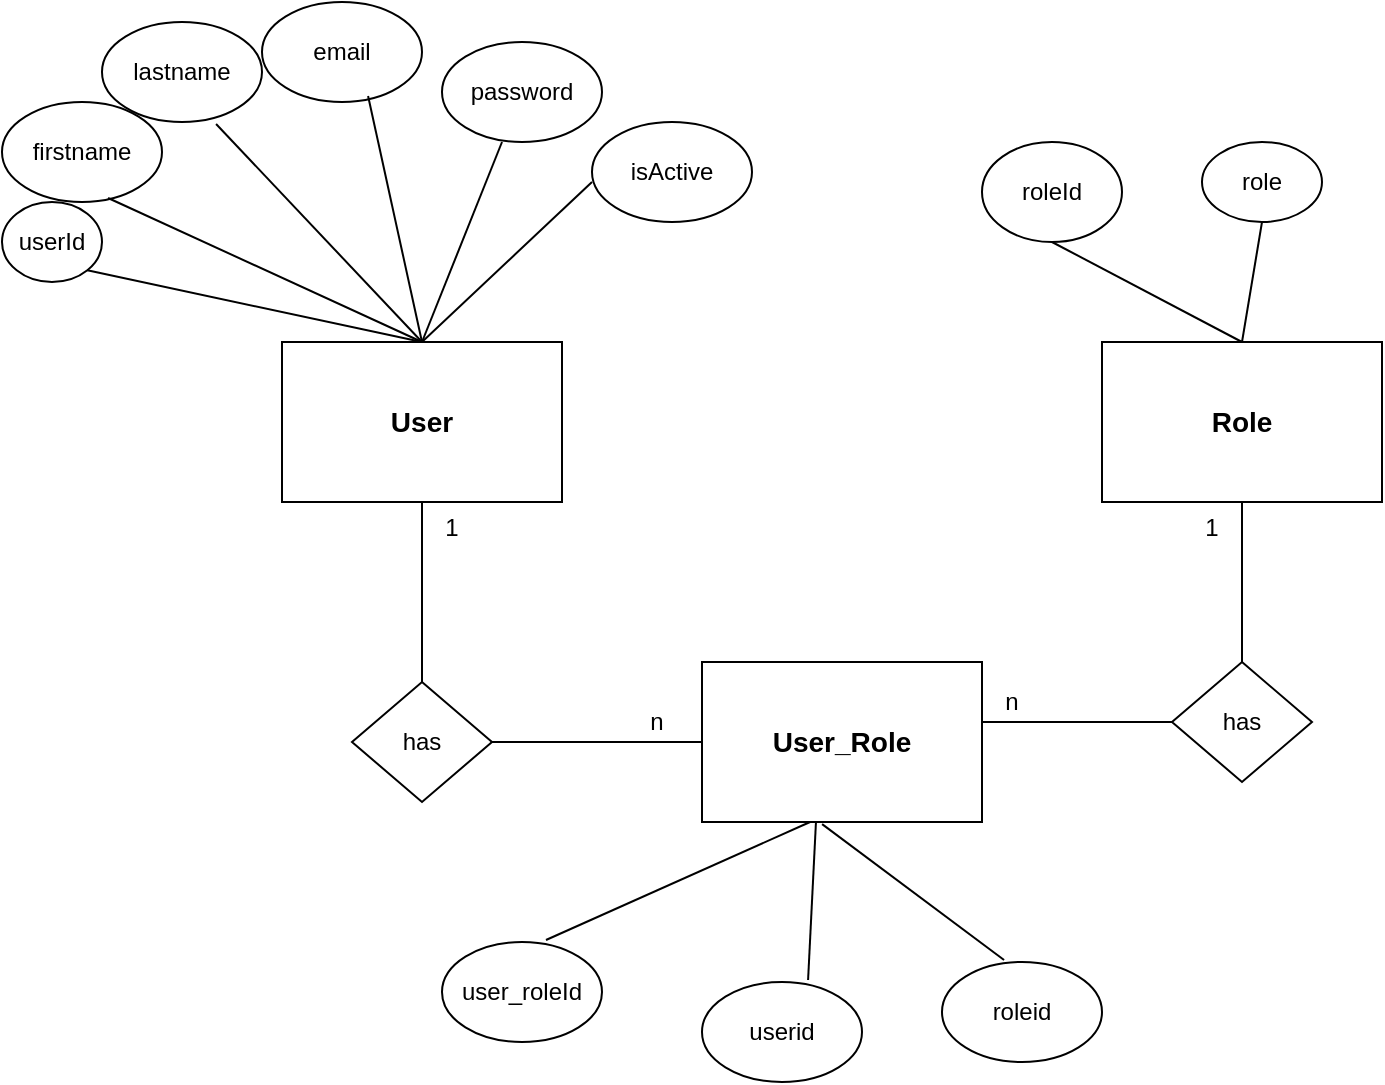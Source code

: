 <mxfile version="22.1.21" type="device">
  <diagram id="R2lEEEUBdFMjLlhIrx00" name="Page-1">
    <mxGraphModel dx="880" dy="468" grid="1" gridSize="10" guides="1" tooltips="1" connect="1" arrows="1" fold="1" page="1" pageScale="1" pageWidth="850" pageHeight="1100" math="0" shadow="0" extFonts="Permanent Marker^https://fonts.googleapis.com/css?family=Permanent+Marker">
      <root>
        <mxCell id="0" />
        <mxCell id="1" parent="0" />
        <mxCell id="hOizPuGYcCMCCfXTsmqX-1" value="&lt;b&gt;&lt;font style=&quot;font-size: 14px;&quot;&gt;User&lt;/font&gt;&lt;/b&gt;" style="rounded=0;whiteSpace=wrap;html=1;" vertex="1" parent="1">
          <mxGeometry x="230" y="180" width="140" height="80" as="geometry" />
        </mxCell>
        <mxCell id="hOizPuGYcCMCCfXTsmqX-2" value="userId" style="ellipse;whiteSpace=wrap;html=1;" vertex="1" parent="1">
          <mxGeometry x="90" y="110" width="50" height="40" as="geometry" />
        </mxCell>
        <mxCell id="hOizPuGYcCMCCfXTsmqX-3" value="firstname" style="ellipse;whiteSpace=wrap;html=1;" vertex="1" parent="1">
          <mxGeometry x="90" y="60" width="80" height="50" as="geometry" />
        </mxCell>
        <mxCell id="hOizPuGYcCMCCfXTsmqX-4" value="lastname" style="ellipse;whiteSpace=wrap;html=1;" vertex="1" parent="1">
          <mxGeometry x="140" y="20" width="80" height="50" as="geometry" />
        </mxCell>
        <mxCell id="hOizPuGYcCMCCfXTsmqX-5" value="email" style="ellipse;whiteSpace=wrap;html=1;" vertex="1" parent="1">
          <mxGeometry x="220" y="10" width="80" height="50" as="geometry" />
        </mxCell>
        <mxCell id="hOizPuGYcCMCCfXTsmqX-6" value="password" style="ellipse;whiteSpace=wrap;html=1;" vertex="1" parent="1">
          <mxGeometry x="310" y="30" width="80" height="50" as="geometry" />
        </mxCell>
        <mxCell id="hOizPuGYcCMCCfXTsmqX-8" value="isActive" style="ellipse;whiteSpace=wrap;html=1;" vertex="1" parent="1">
          <mxGeometry x="385" y="70" width="80" height="50" as="geometry" />
        </mxCell>
        <mxCell id="hOizPuGYcCMCCfXTsmqX-9" value="" style="endArrow=none;html=1;rounded=0;entryX=0;entryY=0.6;entryDx=0;entryDy=0;entryPerimeter=0;" edge="1" parent="1" target="hOizPuGYcCMCCfXTsmqX-8">
          <mxGeometry width="50" height="50" relative="1" as="geometry">
            <mxPoint x="300" y="180" as="sourcePoint" />
            <mxPoint x="440" y="150" as="targetPoint" />
          </mxGeometry>
        </mxCell>
        <mxCell id="hOizPuGYcCMCCfXTsmqX-11" value="" style="endArrow=none;html=1;rounded=0;" edge="1" parent="1">
          <mxGeometry width="50" height="50" relative="1" as="geometry">
            <mxPoint x="300" y="180" as="sourcePoint" />
            <mxPoint x="340" y="80" as="targetPoint" />
          </mxGeometry>
        </mxCell>
        <mxCell id="hOizPuGYcCMCCfXTsmqX-12" value="" style="endArrow=none;html=1;rounded=0;entryX=0.663;entryY=0.94;entryDx=0;entryDy=0;entryPerimeter=0;" edge="1" parent="1" target="hOizPuGYcCMCCfXTsmqX-5">
          <mxGeometry width="50" height="50" relative="1" as="geometry">
            <mxPoint x="300" y="180" as="sourcePoint" />
            <mxPoint x="300" y="52.5" as="targetPoint" />
            <Array as="points" />
          </mxGeometry>
        </mxCell>
        <mxCell id="hOizPuGYcCMCCfXTsmqX-13" value="" style="endArrow=none;html=1;rounded=0;exitX=0.713;exitY=1.02;exitDx=0;exitDy=0;exitPerimeter=0;" edge="1" parent="1" source="hOizPuGYcCMCCfXTsmqX-4">
          <mxGeometry width="50" height="50" relative="1" as="geometry">
            <mxPoint x="180" y="145" as="sourcePoint" />
            <mxPoint x="300" y="180" as="targetPoint" />
            <Array as="points" />
          </mxGeometry>
        </mxCell>
        <mxCell id="hOizPuGYcCMCCfXTsmqX-14" value="" style="endArrow=none;html=1;rounded=0;exitX=0.663;exitY=0.96;exitDx=0;exitDy=0;exitPerimeter=0;" edge="1" parent="1" source="hOizPuGYcCMCCfXTsmqX-3">
          <mxGeometry width="50" height="50" relative="1" as="geometry">
            <mxPoint x="180" y="165" as="sourcePoint" />
            <mxPoint x="300" y="180" as="targetPoint" />
            <Array as="points" />
          </mxGeometry>
        </mxCell>
        <mxCell id="hOizPuGYcCMCCfXTsmqX-15" value="" style="endArrow=none;html=1;rounded=0;exitX=1;exitY=1;exitDx=0;exitDy=0;" edge="1" parent="1" source="hOizPuGYcCMCCfXTsmqX-2">
          <mxGeometry width="50" height="50" relative="1" as="geometry">
            <mxPoint x="110" y="195" as="sourcePoint" />
            <mxPoint x="300" y="180" as="targetPoint" />
            <Array as="points" />
          </mxGeometry>
        </mxCell>
        <mxCell id="hOizPuGYcCMCCfXTsmqX-17" value="&lt;b&gt;&lt;font style=&quot;font-size: 14px;&quot;&gt;Role&lt;/font&gt;&lt;/b&gt;" style="rounded=0;whiteSpace=wrap;html=1;" vertex="1" parent="1">
          <mxGeometry x="640" y="180" width="140" height="80" as="geometry" />
        </mxCell>
        <mxCell id="hOizPuGYcCMCCfXTsmqX-18" value="roleId" style="ellipse;whiteSpace=wrap;html=1;" vertex="1" parent="1">
          <mxGeometry x="580" y="80" width="70" height="50" as="geometry" />
        </mxCell>
        <mxCell id="hOizPuGYcCMCCfXTsmqX-19" value="role" style="ellipse;whiteSpace=wrap;html=1;" vertex="1" parent="1">
          <mxGeometry x="690" y="80" width="60" height="40" as="geometry" />
        </mxCell>
        <mxCell id="hOizPuGYcCMCCfXTsmqX-20" value="" style="endArrow=none;html=1;rounded=0;entryX=0.5;entryY=1;entryDx=0;entryDy=0;exitX=0.5;exitY=0;exitDx=0;exitDy=0;" edge="1" parent="1" source="hOizPuGYcCMCCfXTsmqX-17" target="hOizPuGYcCMCCfXTsmqX-18">
          <mxGeometry width="50" height="50" relative="1" as="geometry">
            <mxPoint x="490" y="250" as="sourcePoint" />
            <mxPoint x="540" y="200" as="targetPoint" />
          </mxGeometry>
        </mxCell>
        <mxCell id="hOizPuGYcCMCCfXTsmqX-21" value="" style="endArrow=none;html=1;rounded=0;entryX=0.5;entryY=1;entryDx=0;entryDy=0;exitX=0.5;exitY=0;exitDx=0;exitDy=0;" edge="1" parent="1" source="hOizPuGYcCMCCfXTsmqX-17" target="hOizPuGYcCMCCfXTsmqX-19">
          <mxGeometry width="50" height="50" relative="1" as="geometry">
            <mxPoint x="757.5" y="170" as="sourcePoint" />
            <mxPoint x="662.5" y="120" as="targetPoint" />
            <Array as="points" />
          </mxGeometry>
        </mxCell>
        <mxCell id="hOizPuGYcCMCCfXTsmqX-22" value="&lt;b&gt;&lt;font style=&quot;font-size: 14px;&quot;&gt;User_Role&lt;/font&gt;&lt;/b&gt;" style="rounded=0;whiteSpace=wrap;html=1;" vertex="1" parent="1">
          <mxGeometry x="440" y="340" width="140" height="80" as="geometry" />
        </mxCell>
        <mxCell id="hOizPuGYcCMCCfXTsmqX-23" value="user_roleId" style="ellipse;whiteSpace=wrap;html=1;" vertex="1" parent="1">
          <mxGeometry x="310" y="480" width="80" height="50" as="geometry" />
        </mxCell>
        <mxCell id="hOizPuGYcCMCCfXTsmqX-24" value="userid" style="ellipse;whiteSpace=wrap;html=1;" vertex="1" parent="1">
          <mxGeometry x="440" y="500" width="80" height="50" as="geometry" />
        </mxCell>
        <mxCell id="hOizPuGYcCMCCfXTsmqX-25" value="roleid" style="ellipse;whiteSpace=wrap;html=1;" vertex="1" parent="1">
          <mxGeometry x="560" y="490" width="80" height="50" as="geometry" />
        </mxCell>
        <mxCell id="hOizPuGYcCMCCfXTsmqX-27" value="" style="endArrow=none;html=1;rounded=0;exitX=0.65;exitY=-0.02;exitDx=0;exitDy=0;exitPerimeter=0;entryX=0.386;entryY=1;entryDx=0;entryDy=0;entryPerimeter=0;" edge="1" parent="1" source="hOizPuGYcCMCCfXTsmqX-23" target="hOizPuGYcCMCCfXTsmqX-22">
          <mxGeometry width="50" height="50" relative="1" as="geometry">
            <mxPoint x="450" y="490" as="sourcePoint" />
            <mxPoint x="500" y="440" as="targetPoint" />
          </mxGeometry>
        </mxCell>
        <mxCell id="hOizPuGYcCMCCfXTsmqX-28" value="" style="endArrow=none;html=1;rounded=0;exitX=0.663;exitY=-0.02;exitDx=0;exitDy=0;exitPerimeter=0;entryX=0.407;entryY=1;entryDx=0;entryDy=0;entryPerimeter=0;" edge="1" parent="1" source="hOizPuGYcCMCCfXTsmqX-24" target="hOizPuGYcCMCCfXTsmqX-22">
          <mxGeometry width="50" height="50" relative="1" as="geometry">
            <mxPoint x="372" y="489" as="sourcePoint" />
            <mxPoint x="490" y="440" as="targetPoint" />
          </mxGeometry>
        </mxCell>
        <mxCell id="hOizPuGYcCMCCfXTsmqX-29" value="" style="endArrow=none;html=1;rounded=0;exitX=0.388;exitY=-0.02;exitDx=0;exitDy=0;entryX=0.429;entryY=1.013;entryDx=0;entryDy=0;entryPerimeter=0;exitPerimeter=0;" edge="1" parent="1" source="hOizPuGYcCMCCfXTsmqX-25" target="hOizPuGYcCMCCfXTsmqX-22">
          <mxGeometry width="50" height="50" relative="1" as="geometry">
            <mxPoint x="500" y="520" as="sourcePoint" />
            <mxPoint x="510" y="450" as="targetPoint" />
          </mxGeometry>
        </mxCell>
        <mxCell id="hOizPuGYcCMCCfXTsmqX-30" value="has" style="rhombus;whiteSpace=wrap;html=1;" vertex="1" parent="1">
          <mxGeometry x="265" y="350" width="70" height="60" as="geometry" />
        </mxCell>
        <mxCell id="hOizPuGYcCMCCfXTsmqX-31" value="" style="endArrow=none;html=1;rounded=0;entryX=0.5;entryY=1;entryDx=0;entryDy=0;exitX=0.5;exitY=0;exitDx=0;exitDy=0;" edge="1" parent="1" source="hOizPuGYcCMCCfXTsmqX-30" target="hOizPuGYcCMCCfXTsmqX-1">
          <mxGeometry width="50" height="50" relative="1" as="geometry">
            <mxPoint x="490" y="360" as="sourcePoint" />
            <mxPoint x="540" y="310" as="targetPoint" />
          </mxGeometry>
        </mxCell>
        <mxCell id="hOizPuGYcCMCCfXTsmqX-32" value="" style="endArrow=none;html=1;rounded=0;entryX=0;entryY=0.5;entryDx=0;entryDy=0;exitX=1;exitY=0.5;exitDx=0;exitDy=0;" edge="1" parent="1" source="hOizPuGYcCMCCfXTsmqX-30" target="hOizPuGYcCMCCfXTsmqX-22">
          <mxGeometry width="50" height="50" relative="1" as="geometry">
            <mxPoint x="310" y="360" as="sourcePoint" />
            <mxPoint x="310" y="270" as="targetPoint" />
          </mxGeometry>
        </mxCell>
        <mxCell id="hOizPuGYcCMCCfXTsmqX-33" value="" style="endArrow=none;html=1;rounded=0;entryX=0.5;entryY=1;entryDx=0;entryDy=0;exitX=0.5;exitY=0;exitDx=0;exitDy=0;" edge="1" parent="1" source="hOizPuGYcCMCCfXTsmqX-34" target="hOizPuGYcCMCCfXTsmqX-17">
          <mxGeometry width="50" height="50" relative="1" as="geometry">
            <mxPoint x="710" y="330" as="sourcePoint" />
            <mxPoint x="310" y="270" as="targetPoint" />
          </mxGeometry>
        </mxCell>
        <mxCell id="hOizPuGYcCMCCfXTsmqX-34" value="has" style="rhombus;whiteSpace=wrap;html=1;" vertex="1" parent="1">
          <mxGeometry x="675" y="340" width="70" height="60" as="geometry" />
        </mxCell>
        <mxCell id="hOizPuGYcCMCCfXTsmqX-35" value="" style="endArrow=none;html=1;rounded=0;entryX=0;entryY=0.5;entryDx=0;entryDy=0;" edge="1" parent="1" target="hOizPuGYcCMCCfXTsmqX-34">
          <mxGeometry width="50" height="50" relative="1" as="geometry">
            <mxPoint x="580" y="370" as="sourcePoint" />
            <mxPoint x="670" y="370" as="targetPoint" />
          </mxGeometry>
        </mxCell>
        <mxCell id="hOizPuGYcCMCCfXTsmqX-38" value="n" style="text;html=1;strokeColor=none;fillColor=none;align=center;verticalAlign=middle;whiteSpace=wrap;rounded=0;" vertex="1" parent="1">
          <mxGeometry x="395" y="360" width="45" height="20" as="geometry" />
        </mxCell>
        <mxCell id="hOizPuGYcCMCCfXTsmqX-40" value="n" style="text;html=1;strokeColor=none;fillColor=none;align=center;verticalAlign=middle;whiteSpace=wrap;rounded=0;" vertex="1" parent="1">
          <mxGeometry x="580" y="350" width="30" height="20" as="geometry" />
        </mxCell>
        <mxCell id="hOizPuGYcCMCCfXTsmqX-41" value="1" style="text;html=1;strokeColor=none;fillColor=none;align=center;verticalAlign=middle;whiteSpace=wrap;rounded=0;" vertex="1" parent="1">
          <mxGeometry x="300" y="260" width="30" height="25" as="geometry" />
        </mxCell>
        <mxCell id="hOizPuGYcCMCCfXTsmqX-42" value="1" style="text;html=1;strokeColor=none;fillColor=none;align=center;verticalAlign=middle;whiteSpace=wrap;rounded=0;" vertex="1" parent="1">
          <mxGeometry x="680" y="260" width="30" height="25" as="geometry" />
        </mxCell>
      </root>
    </mxGraphModel>
  </diagram>
</mxfile>
